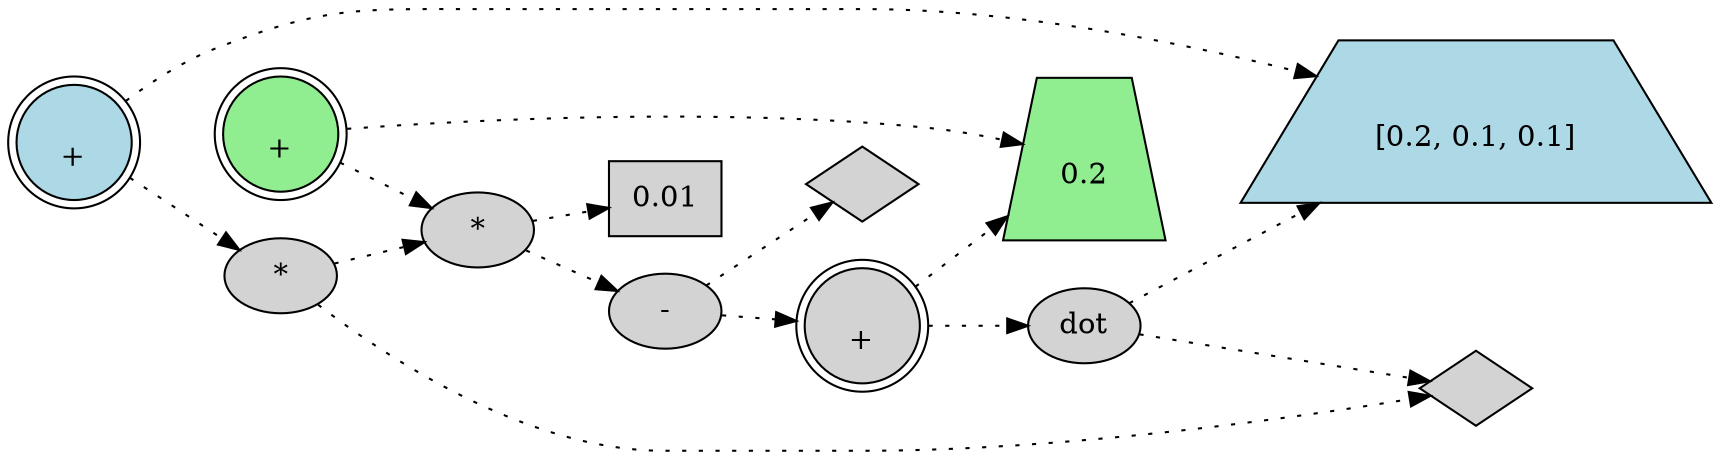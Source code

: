 digraph G {

    rankdir=LR; // 左から右に表示

    s1 [label="     \n+", shape=doublecircle, style=filled];
    s2 [label="dot", style=filled];
    s3 [label="0.01", shape=box, style=filled];
    s4 [label="-", style=filled];
    s6 [label="*", style=filled];
    v3 [label="*", style=filled];
    v6_next [label="     \n+", shape=doublecircle, style=filled, fillcolor=lightblue];
    s7_next [label="     \n+", shape=doublecircle, style=filled, fillcolor=lightgreen];
    s7 [label="\n0.2", style=filled, shape=trapezium, fillcolor=lightgreen];
    v6 [label="\n[0.2, 0.1, 0.1]",style=filled, shape=trapezium, fillcolor=lightblue];
    v0 [label="",shape=diamond, style=filled];
    s0 [label="",shape=diamond, style=filled];

    s2 -> v0[style=dotted];
    s2 -> v6[style=dotted];

    s1 -> s7[style=dotted];
    s1 -> s2[style=dotted];

    s4 -> s0[style=dotted];
    s4 -> s1[style=dotted];

    s6 -> s3[style=dotted];
    s6 -> s4[style=dotted];

    v3 -> s6[style=dotted];
    v3 -> v0[style=dotted];

    v6_next -> v6[style=dotted];
    v6_next -> v3[style=dotted];

    s7_next -> s7[style=dotted];
    s7_next -> s6[style=dotted];
}
